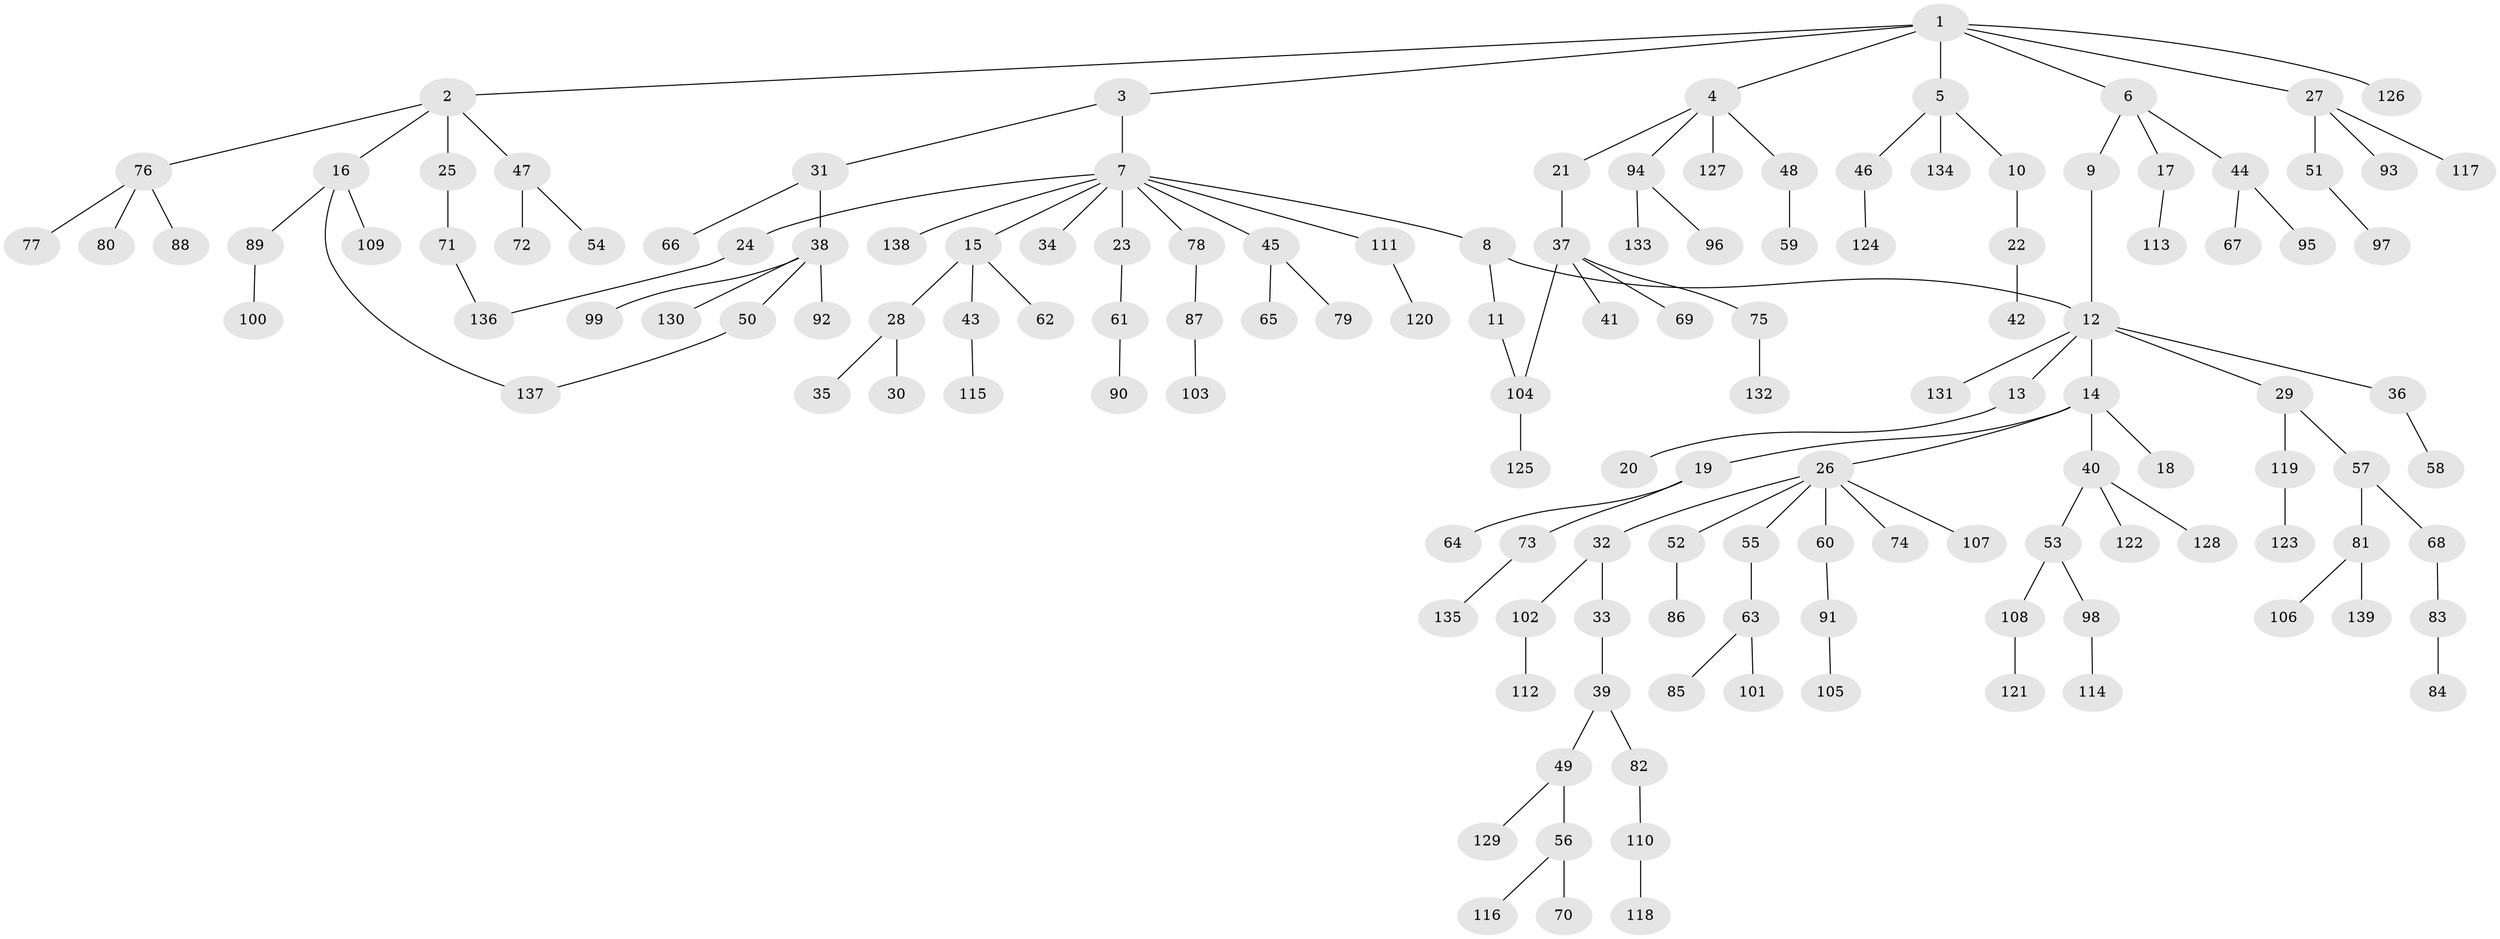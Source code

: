 // Generated by graph-tools (version 1.1) at 2025/41/03/09/25 04:41:32]
// undirected, 139 vertices, 142 edges
graph export_dot {
graph [start="1"]
  node [color=gray90,style=filled];
  1;
  2;
  3;
  4;
  5;
  6;
  7;
  8;
  9;
  10;
  11;
  12;
  13;
  14;
  15;
  16;
  17;
  18;
  19;
  20;
  21;
  22;
  23;
  24;
  25;
  26;
  27;
  28;
  29;
  30;
  31;
  32;
  33;
  34;
  35;
  36;
  37;
  38;
  39;
  40;
  41;
  42;
  43;
  44;
  45;
  46;
  47;
  48;
  49;
  50;
  51;
  52;
  53;
  54;
  55;
  56;
  57;
  58;
  59;
  60;
  61;
  62;
  63;
  64;
  65;
  66;
  67;
  68;
  69;
  70;
  71;
  72;
  73;
  74;
  75;
  76;
  77;
  78;
  79;
  80;
  81;
  82;
  83;
  84;
  85;
  86;
  87;
  88;
  89;
  90;
  91;
  92;
  93;
  94;
  95;
  96;
  97;
  98;
  99;
  100;
  101;
  102;
  103;
  104;
  105;
  106;
  107;
  108;
  109;
  110;
  111;
  112;
  113;
  114;
  115;
  116;
  117;
  118;
  119;
  120;
  121;
  122;
  123;
  124;
  125;
  126;
  127;
  128;
  129;
  130;
  131;
  132;
  133;
  134;
  135;
  136;
  137;
  138;
  139;
  1 -- 2;
  1 -- 3;
  1 -- 4;
  1 -- 5;
  1 -- 6;
  1 -- 27;
  1 -- 126;
  2 -- 16;
  2 -- 25;
  2 -- 47;
  2 -- 76;
  3 -- 7;
  3 -- 31;
  4 -- 21;
  4 -- 48;
  4 -- 94;
  4 -- 127;
  5 -- 10;
  5 -- 46;
  5 -- 134;
  6 -- 9;
  6 -- 17;
  6 -- 44;
  7 -- 8;
  7 -- 15;
  7 -- 23;
  7 -- 24;
  7 -- 34;
  7 -- 45;
  7 -- 78;
  7 -- 111;
  7 -- 138;
  8 -- 11;
  8 -- 12;
  9 -- 12;
  10 -- 22;
  11 -- 104;
  12 -- 13;
  12 -- 14;
  12 -- 29;
  12 -- 36;
  12 -- 131;
  13 -- 20;
  14 -- 18;
  14 -- 19;
  14 -- 26;
  14 -- 40;
  15 -- 28;
  15 -- 43;
  15 -- 62;
  16 -- 89;
  16 -- 109;
  16 -- 137;
  17 -- 113;
  19 -- 64;
  19 -- 73;
  21 -- 37;
  22 -- 42;
  23 -- 61;
  24 -- 136;
  25 -- 71;
  26 -- 32;
  26 -- 52;
  26 -- 55;
  26 -- 60;
  26 -- 74;
  26 -- 107;
  27 -- 51;
  27 -- 93;
  27 -- 117;
  28 -- 30;
  28 -- 35;
  29 -- 57;
  29 -- 119;
  31 -- 38;
  31 -- 66;
  32 -- 33;
  32 -- 102;
  33 -- 39;
  36 -- 58;
  37 -- 41;
  37 -- 69;
  37 -- 75;
  37 -- 104;
  38 -- 50;
  38 -- 92;
  38 -- 99;
  38 -- 130;
  39 -- 49;
  39 -- 82;
  40 -- 53;
  40 -- 122;
  40 -- 128;
  43 -- 115;
  44 -- 67;
  44 -- 95;
  45 -- 65;
  45 -- 79;
  46 -- 124;
  47 -- 54;
  47 -- 72;
  48 -- 59;
  49 -- 56;
  49 -- 129;
  50 -- 137;
  51 -- 97;
  52 -- 86;
  53 -- 98;
  53 -- 108;
  55 -- 63;
  56 -- 70;
  56 -- 116;
  57 -- 68;
  57 -- 81;
  60 -- 91;
  61 -- 90;
  63 -- 85;
  63 -- 101;
  68 -- 83;
  71 -- 136;
  73 -- 135;
  75 -- 132;
  76 -- 77;
  76 -- 80;
  76 -- 88;
  78 -- 87;
  81 -- 106;
  81 -- 139;
  82 -- 110;
  83 -- 84;
  87 -- 103;
  89 -- 100;
  91 -- 105;
  94 -- 96;
  94 -- 133;
  98 -- 114;
  102 -- 112;
  104 -- 125;
  108 -- 121;
  110 -- 118;
  111 -- 120;
  119 -- 123;
}
